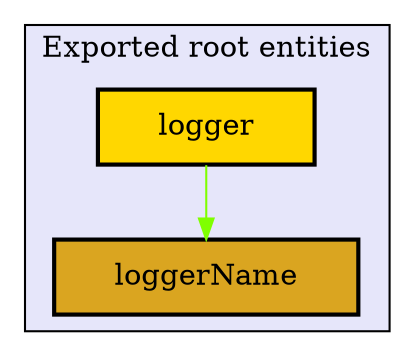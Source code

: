 digraph "Levels within System.Log.Missing" {
    node [margin="0.4,0.1"
         ,style=filled];
    subgraph cluster_0 {
        graph [label="Exported root entities"
              ,style=filled
              ,fillcolor=lavender];
        1 [label=logger
          ,shape=box
          ,fillcolor=gold
          ,style="filled,bold"];
        2 [label=loggerName
          ,shape=box
          ,fillcolor=goldenrod
          ,style="filled,bold"];
    }
    1 -> 2 [penwidth=1
           ,color=chartreuse];
}
